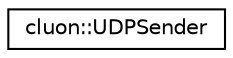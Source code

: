 digraph "Graphical Class Hierarchy"
{
 // LATEX_PDF_SIZE
  edge [fontname="Helvetica",fontsize="10",labelfontname="Helvetica",labelfontsize="10"];
  node [fontname="Helvetica",fontsize="10",shape=record];
  rankdir="LR";
  Node0 [label="cluon::UDPSender",height=0.2,width=0.4,color="black", fillcolor="white", style="filled",URL="$classcluon_1_1UDPSender.html",tooltip=" "];
}
